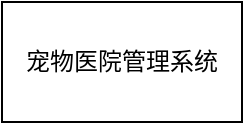 <mxfile version="14.8.0" type="github"><diagram id="OSN7Fb9BYKplV7MyUneg" name="Page-1"><mxGraphModel dx="1038" dy="547" grid="1" gridSize="10" guides="1" tooltips="1" connect="1" arrows="1" fold="1" page="1" pageScale="1" pageWidth="827" pageHeight="1169" math="0" shadow="0"><root><mxCell id="0"/><mxCell id="1" parent="0"/><mxCell id="YgXmGn9mgegNAeK_GEGQ-1" value="宠物医院管理系统" style="rounded=0;whiteSpace=wrap;html=1;" vertex="1" parent="1"><mxGeometry x="354" y="70" width="120" height="60" as="geometry"/></mxCell></root></mxGraphModel></diagram></mxfile>